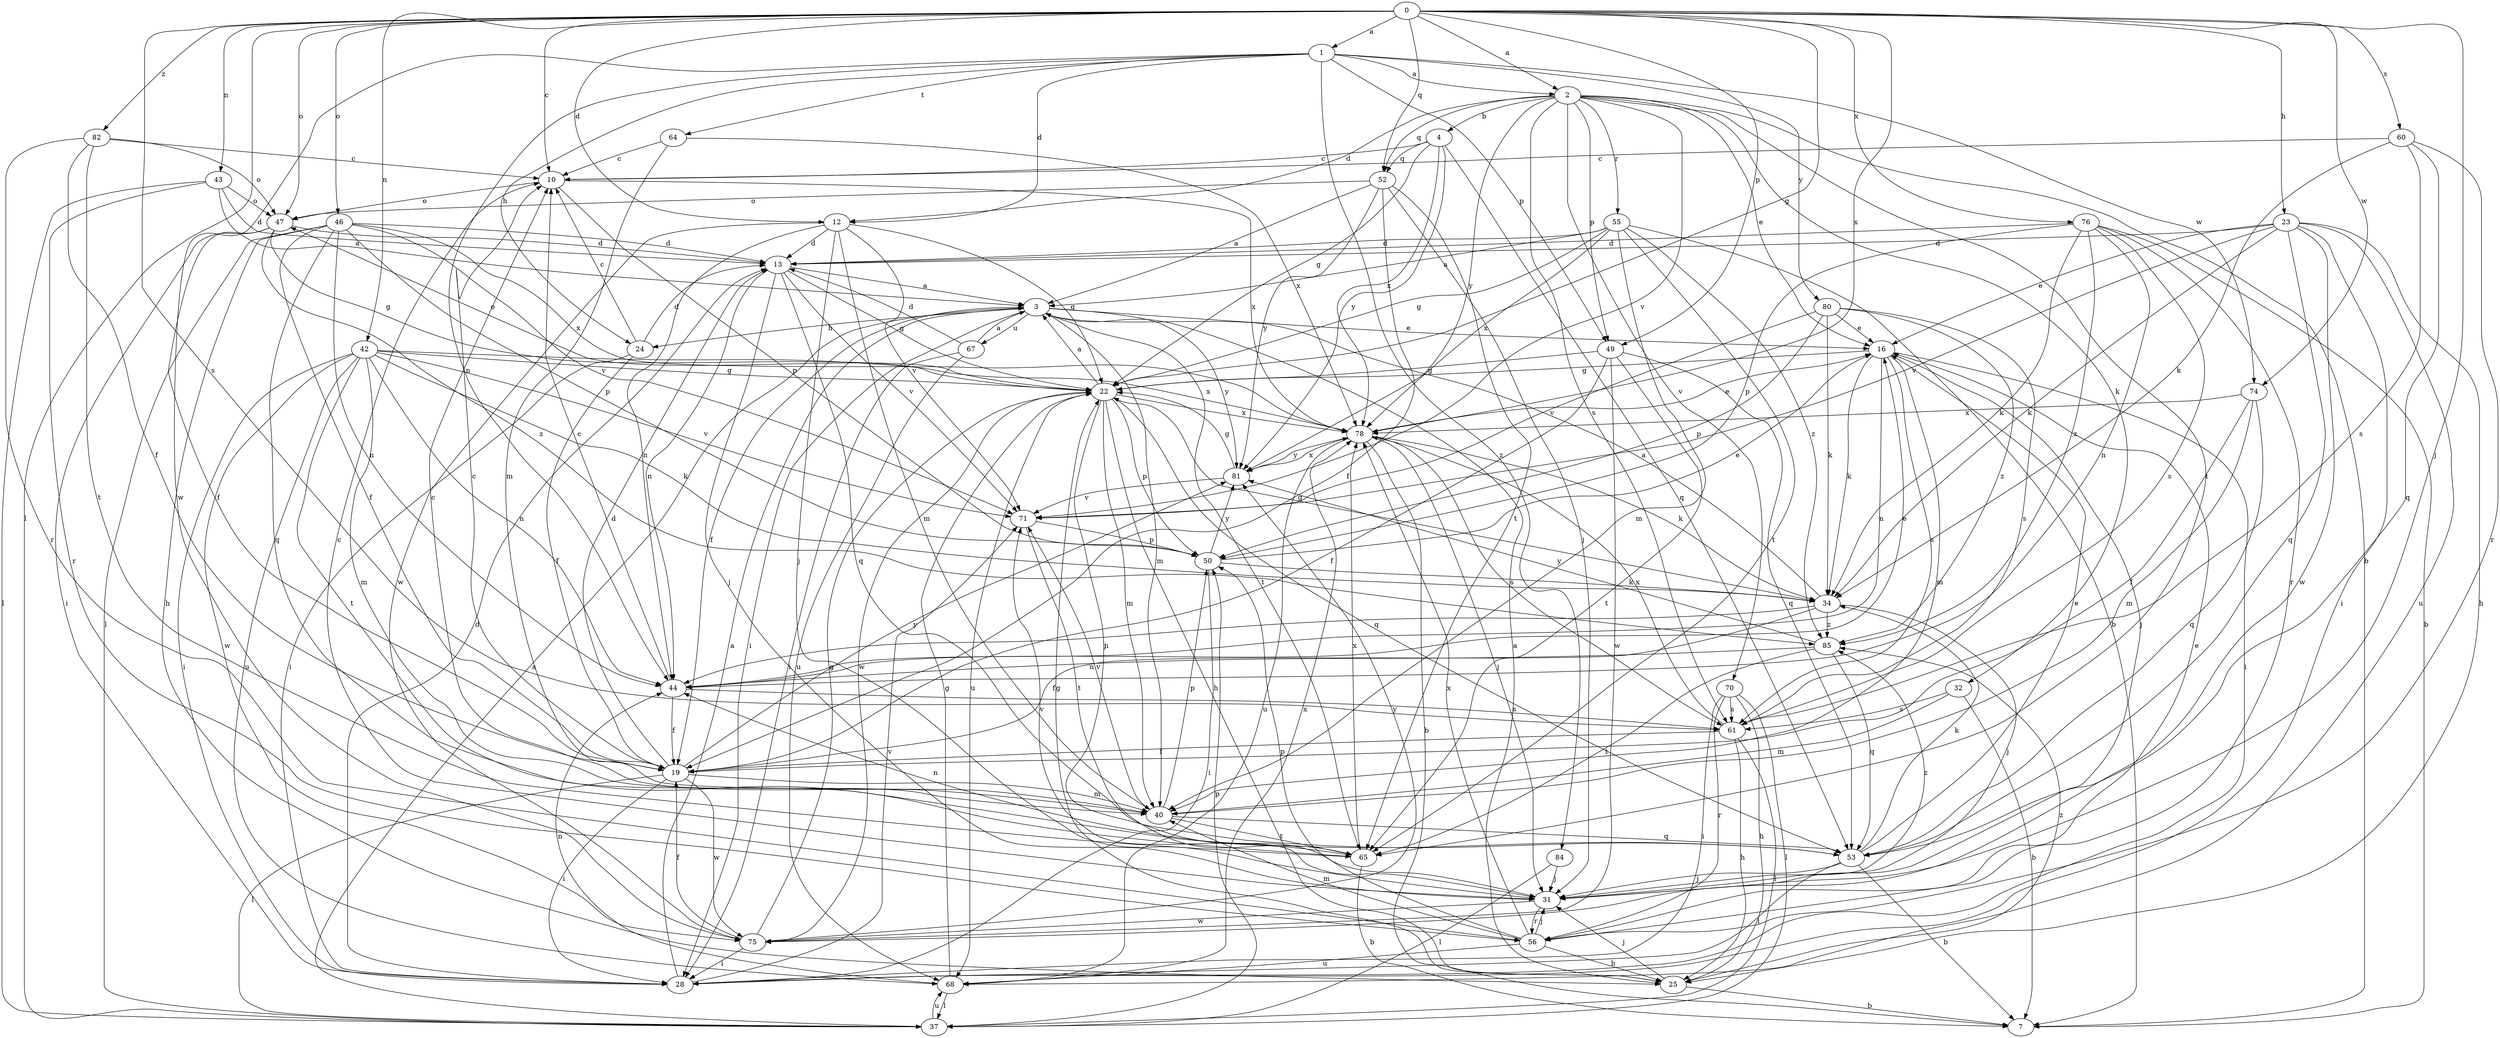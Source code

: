 strict digraph  {
0;
1;
2;
3;
4;
7;
10;
12;
13;
16;
19;
22;
23;
24;
25;
28;
31;
32;
34;
37;
40;
42;
43;
44;
46;
47;
49;
50;
52;
53;
55;
56;
60;
61;
64;
65;
67;
68;
70;
71;
74;
75;
76;
78;
80;
81;
82;
84;
85;
0 -> 1  [label=a];
0 -> 2  [label=a];
0 -> 10  [label=c];
0 -> 12  [label=d];
0 -> 22  [label=g];
0 -> 23  [label=h];
0 -> 31  [label=j];
0 -> 37  [label=l];
0 -> 42  [label=n];
0 -> 43  [label=n];
0 -> 46  [label=o];
0 -> 47  [label=o];
0 -> 49  [label=p];
0 -> 52  [label=q];
0 -> 60  [label=s];
0 -> 61  [label=s];
0 -> 74  [label=w];
0 -> 76  [label=x];
0 -> 78  [label=x];
0 -> 82  [label=z];
1 -> 2  [label=a];
1 -> 12  [label=d];
1 -> 24  [label=h];
1 -> 44  [label=n];
1 -> 49  [label=p];
1 -> 64  [label=t];
1 -> 74  [label=w];
1 -> 75  [label=w];
1 -> 80  [label=y];
1 -> 84  [label=z];
2 -> 4  [label=b];
2 -> 7  [label=b];
2 -> 12  [label=d];
2 -> 16  [label=e];
2 -> 32  [label=k];
2 -> 49  [label=p];
2 -> 52  [label=q];
2 -> 55  [label=r];
2 -> 61  [label=s];
2 -> 65  [label=t];
2 -> 70  [label=v];
2 -> 71  [label=v];
2 -> 81  [label=y];
3 -> 16  [label=e];
3 -> 19  [label=f];
3 -> 24  [label=h];
3 -> 28  [label=i];
3 -> 40  [label=m];
3 -> 65  [label=t];
3 -> 67  [label=u];
3 -> 81  [label=y];
4 -> 10  [label=c];
4 -> 22  [label=g];
4 -> 52  [label=q];
4 -> 53  [label=q];
4 -> 78  [label=x];
4 -> 81  [label=y];
10 -> 47  [label=o];
10 -> 50  [label=p];
10 -> 78  [label=x];
12 -> 13  [label=d];
12 -> 22  [label=g];
12 -> 31  [label=j];
12 -> 40  [label=m];
12 -> 44  [label=n];
12 -> 71  [label=v];
12 -> 75  [label=w];
13 -> 3  [label=a];
13 -> 22  [label=g];
13 -> 31  [label=j];
13 -> 44  [label=n];
13 -> 53  [label=q];
13 -> 71  [label=v];
16 -> 22  [label=g];
16 -> 28  [label=i];
16 -> 31  [label=j];
16 -> 34  [label=k];
16 -> 40  [label=m];
16 -> 44  [label=n];
16 -> 61  [label=s];
19 -> 10  [label=c];
19 -> 13  [label=d];
19 -> 28  [label=i];
19 -> 37  [label=l];
19 -> 40  [label=m];
19 -> 75  [label=w];
19 -> 81  [label=y];
22 -> 3  [label=a];
22 -> 25  [label=h];
22 -> 31  [label=j];
22 -> 40  [label=m];
22 -> 47  [label=o];
22 -> 50  [label=p];
22 -> 53  [label=q];
22 -> 68  [label=u];
22 -> 75  [label=w];
22 -> 78  [label=x];
23 -> 13  [label=d];
23 -> 16  [label=e];
23 -> 25  [label=h];
23 -> 28  [label=i];
23 -> 34  [label=k];
23 -> 53  [label=q];
23 -> 68  [label=u];
23 -> 71  [label=v];
23 -> 75  [label=w];
24 -> 10  [label=c];
24 -> 13  [label=d];
24 -> 19  [label=f];
24 -> 28  [label=i];
25 -> 3  [label=a];
25 -> 7  [label=b];
25 -> 22  [label=g];
25 -> 31  [label=j];
25 -> 85  [label=z];
28 -> 3  [label=a];
28 -> 13  [label=d];
28 -> 71  [label=v];
31 -> 10  [label=c];
31 -> 56  [label=r];
31 -> 71  [label=v];
31 -> 75  [label=w];
31 -> 85  [label=z];
32 -> 7  [label=b];
32 -> 40  [label=m];
32 -> 61  [label=s];
34 -> 3  [label=a];
34 -> 19  [label=f];
34 -> 22  [label=g];
34 -> 31  [label=j];
34 -> 44  [label=n];
34 -> 85  [label=z];
37 -> 3  [label=a];
37 -> 50  [label=p];
37 -> 68  [label=u];
40 -> 10  [label=c];
40 -> 50  [label=p];
40 -> 53  [label=q];
40 -> 65  [label=t];
40 -> 71  [label=v];
42 -> 22  [label=g];
42 -> 28  [label=i];
42 -> 34  [label=k];
42 -> 40  [label=m];
42 -> 44  [label=n];
42 -> 65  [label=t];
42 -> 68  [label=u];
42 -> 71  [label=v];
42 -> 75  [label=w];
42 -> 78  [label=x];
43 -> 3  [label=a];
43 -> 13  [label=d];
43 -> 37  [label=l];
43 -> 47  [label=o];
43 -> 56  [label=r];
44 -> 10  [label=c];
44 -> 16  [label=e];
44 -> 19  [label=f];
44 -> 61  [label=s];
46 -> 13  [label=d];
46 -> 19  [label=f];
46 -> 25  [label=h];
46 -> 37  [label=l];
46 -> 44  [label=n];
46 -> 50  [label=p];
46 -> 53  [label=q];
46 -> 71  [label=v];
46 -> 78  [label=x];
47 -> 13  [label=d];
47 -> 19  [label=f];
47 -> 22  [label=g];
47 -> 28  [label=i];
47 -> 85  [label=z];
49 -> 19  [label=f];
49 -> 22  [label=g];
49 -> 53  [label=q];
49 -> 65  [label=t];
49 -> 75  [label=w];
50 -> 16  [label=e];
50 -> 28  [label=i];
50 -> 34  [label=k];
50 -> 81  [label=y];
52 -> 3  [label=a];
52 -> 19  [label=f];
52 -> 31  [label=j];
52 -> 47  [label=o];
52 -> 65  [label=t];
52 -> 81  [label=y];
53 -> 7  [label=b];
53 -> 16  [label=e];
53 -> 28  [label=i];
53 -> 31  [label=j];
53 -> 34  [label=k];
55 -> 3  [label=a];
55 -> 7  [label=b];
55 -> 13  [label=d];
55 -> 22  [label=g];
55 -> 40  [label=m];
55 -> 65  [label=t];
55 -> 78  [label=x];
55 -> 85  [label=z];
56 -> 16  [label=e];
56 -> 25  [label=h];
56 -> 31  [label=j];
56 -> 40  [label=m];
56 -> 50  [label=p];
56 -> 68  [label=u];
56 -> 78  [label=x];
60 -> 10  [label=c];
60 -> 34  [label=k];
60 -> 53  [label=q];
60 -> 56  [label=r];
60 -> 61  [label=s];
61 -> 19  [label=f];
61 -> 25  [label=h];
61 -> 37  [label=l];
61 -> 78  [label=x];
64 -> 10  [label=c];
64 -> 40  [label=m];
64 -> 78  [label=x];
65 -> 7  [label=b];
65 -> 44  [label=n];
65 -> 78  [label=x];
67 -> 3  [label=a];
67 -> 13  [label=d];
67 -> 28  [label=i];
67 -> 68  [label=u];
68 -> 22  [label=g];
68 -> 37  [label=l];
68 -> 44  [label=n];
68 -> 78  [label=x];
70 -> 25  [label=h];
70 -> 28  [label=i];
70 -> 37  [label=l];
70 -> 56  [label=r];
70 -> 61  [label=s];
71 -> 50  [label=p];
71 -> 65  [label=t];
74 -> 19  [label=f];
74 -> 40  [label=m];
74 -> 53  [label=q];
74 -> 78  [label=x];
75 -> 19  [label=f];
75 -> 22  [label=g];
75 -> 28  [label=i];
75 -> 81  [label=y];
76 -> 7  [label=b];
76 -> 13  [label=d];
76 -> 34  [label=k];
76 -> 44  [label=n];
76 -> 50  [label=p];
76 -> 56  [label=r];
76 -> 61  [label=s];
76 -> 85  [label=z];
78 -> 7  [label=b];
78 -> 16  [label=e];
78 -> 31  [label=j];
78 -> 34  [label=k];
78 -> 61  [label=s];
78 -> 68  [label=u];
78 -> 81  [label=y];
80 -> 16  [label=e];
80 -> 34  [label=k];
80 -> 50  [label=p];
80 -> 61  [label=s];
80 -> 71  [label=v];
80 -> 85  [label=z];
81 -> 22  [label=g];
81 -> 71  [label=v];
81 -> 78  [label=x];
82 -> 10  [label=c];
82 -> 19  [label=f];
82 -> 47  [label=o];
82 -> 56  [label=r];
82 -> 65  [label=t];
84 -> 31  [label=j];
84 -> 37  [label=l];
85 -> 44  [label=n];
85 -> 53  [label=q];
85 -> 65  [label=t];
85 -> 81  [label=y];
}
